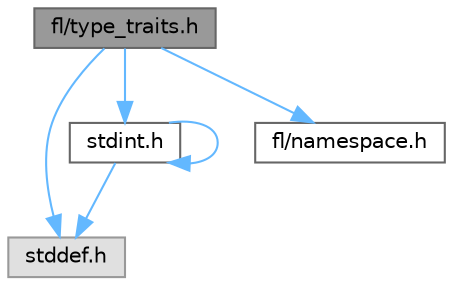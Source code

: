 digraph "fl/type_traits.h"
{
 // INTERACTIVE_SVG=YES
 // LATEX_PDF_SIZE
  bgcolor="transparent";
  edge [fontname=Helvetica,fontsize=10,labelfontname=Helvetica,labelfontsize=10];
  node [fontname=Helvetica,fontsize=10,shape=box,height=0.2,width=0.4];
  Node1 [id="Node000001",label="fl/type_traits.h",height=0.2,width=0.4,color="gray40", fillcolor="grey60", style="filled", fontcolor="black",tooltip=" "];
  Node1 -> Node2 [id="edge1_Node000001_Node000002",color="steelblue1",style="solid",tooltip=" "];
  Node2 [id="Node000002",label="stddef.h",height=0.2,width=0.4,color="grey60", fillcolor="#E0E0E0", style="filled",tooltip=" "];
  Node1 -> Node3 [id="edge2_Node000001_Node000003",color="steelblue1",style="solid",tooltip=" "];
  Node3 [id="Node000003",label="stdint.h",height=0.2,width=0.4,color="grey40", fillcolor="white", style="filled",URL="$df/dd8/stdint_8h.html",tooltip=" "];
  Node3 -> Node2 [id="edge3_Node000003_Node000002",color="steelblue1",style="solid",tooltip=" "];
  Node3 -> Node3 [id="edge4_Node000003_Node000003",color="steelblue1",style="solid",tooltip=" "];
  Node1 -> Node4 [id="edge5_Node000001_Node000004",color="steelblue1",style="solid",tooltip=" "];
  Node4 [id="Node000004",label="fl/namespace.h",height=0.2,width=0.4,color="grey40", fillcolor="white", style="filled",URL="$df/d2a/namespace_8h.html",tooltip="Implements the FastLED namespace macros."];
}
